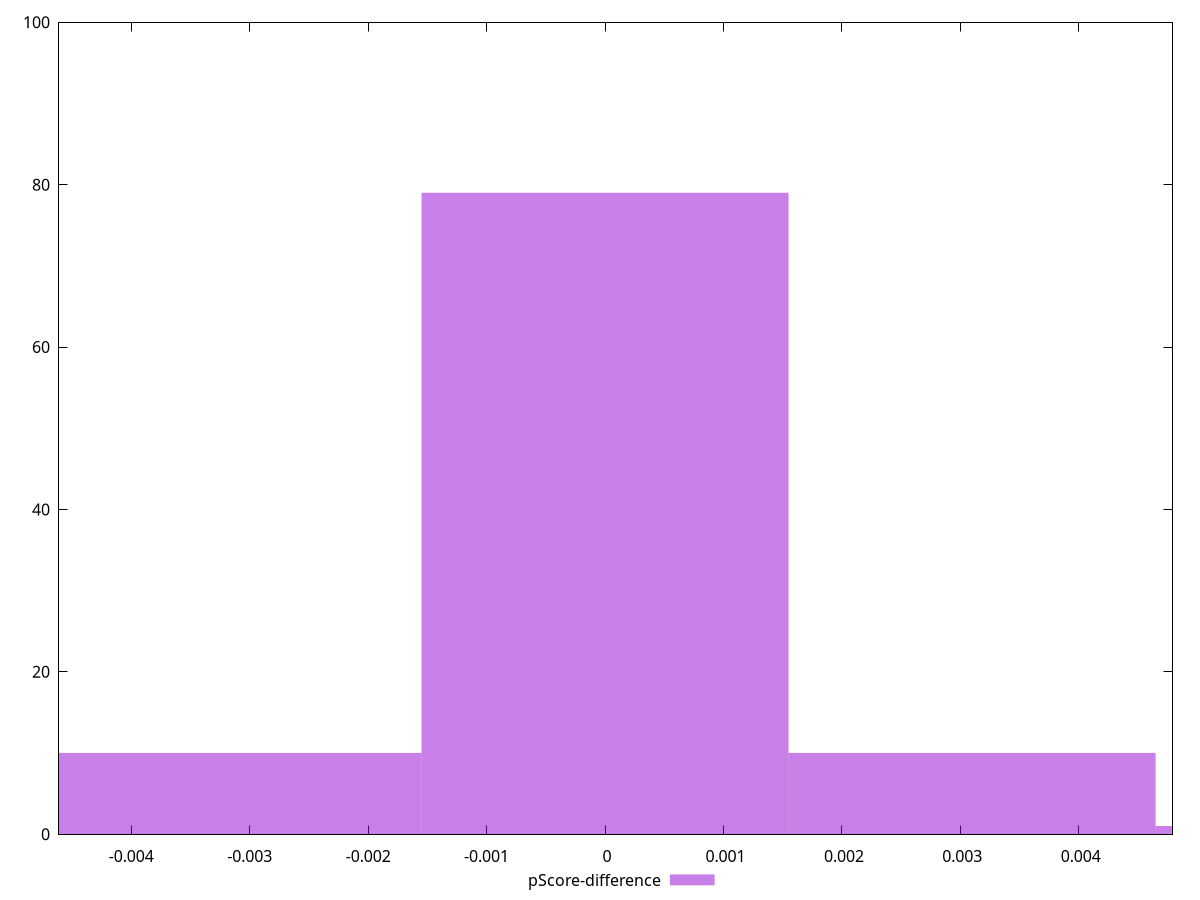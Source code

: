 reset

$pScoreDifference <<EOF
0 79
0.003099325345667299 10
-0.003099325345667299 10
0.006198650691334598 1
EOF

set key outside below
set boxwidth 0.003099325345667299
set xrange [-0.004610834121704044:0.0047916666666666385]
set yrange [0:100]
set trange [0:100]
set style fill transparent solid 0.5 noborder
set terminal svg size 640, 490 enhanced background rgb 'white'
set output "reports/report_00033_2021-03-01T14-23-16.841Z/uses-rel-preconnect/samples/astro-cached/pScore-difference/histogram.svg"

plot $pScoreDifference title "pScore-difference" with boxes

reset
